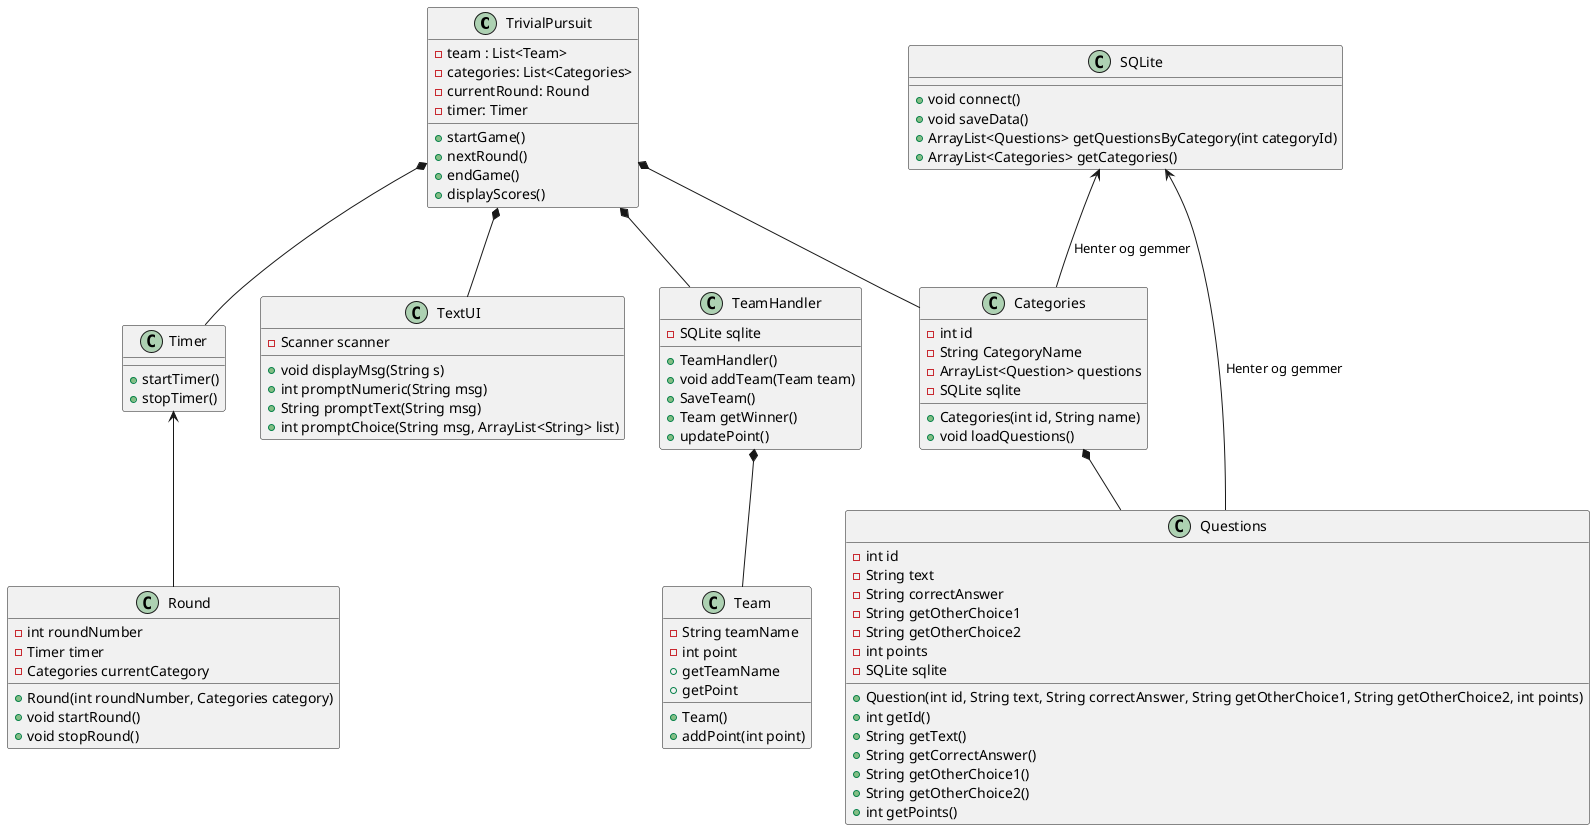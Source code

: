 @startuml
Class TrivialPursuit{
-team : List<Team>
-categories: List<Categories>
-currentRound: Round
- timer: Timer
+ startGame()
+ nextRound()
+ endGame()
+ displayScores()
}
Class Categories{
-int id
-String CategoryName
-ArrayList<Question> questions
-SQLite sqlite
+Categories(int id, String name)
+ void loadQuestions()
}
Class Team{
- String teamName
-int point
+Team()
+addPoint(int point)
+getTeamName
+getPoint

}
Class TeamHandler{
-SQLite sqlite
+TeamHandler()
+void addTeam(Team team)
+SaveTeam()
+Team getWinner()
+updatePoint()
}
Class Timer{
+startTimer()
+stopTimer()
}
Class Questions{
-int id
-String text
-String correctAnswer
-String getOtherChoice1
-String getOtherChoice2
-int points
-SQLite sqlite
+Question(int id, String text, String correctAnswer, String getOtherChoice1, String getOtherChoice2, int points)
+int getId()
+String getText()
+String getCorrectAnswer()
+String getOtherChoice1()
+String getOtherChoice2()
+int getPoints()
}
Class SQLite{
+void connect()
+void saveData()
+ArrayList<Questions> getQuestionsByCategory(int categoryId)
+ArrayList<Categories> getCategories()
}
Class TextUI{
- Scanner scanner
+ void displayMsg(String s)
+ int promptNumeric(String msg)
+ String promptText(String msg)
+ int promptChoice(String msg, ArrayList<String> list)
}
Class Round{
 -int roundNumber
  -Timer timer
  -Categories currentCategory
  +Round(int roundNumber, Categories category)
  +void startRound()
  +void stopRound()
}
TrivialPursuit *-- Categories
TrivialPursuit *-- TeamHandler
TrivialPursuit *-- Timer
TrivialPursuit *-- TextUI

Categories *-- Questions
TeamHandler *-- Team
SQLite <-- Categories : "Henter og gemmer"
SQLite <-- Questions : "Henter og gemmer"
Timer <-- Round
@enduml